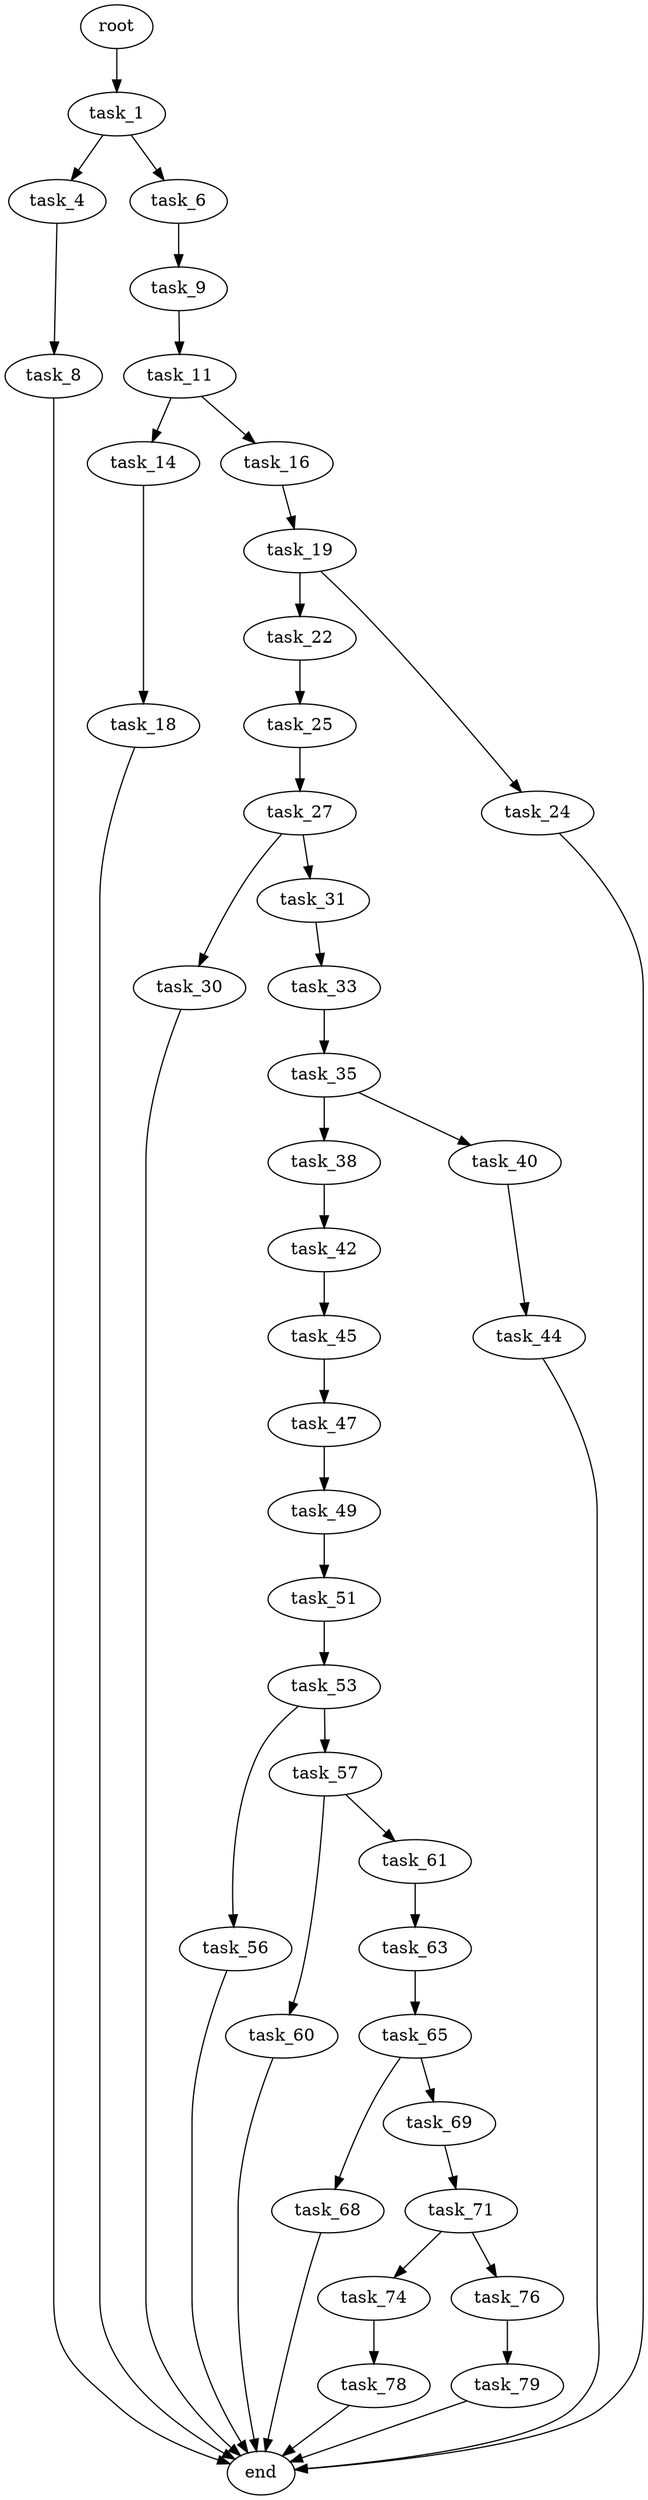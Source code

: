 digraph G {
  root [size="0.000000"];
  task_1 [size="7079424720.000000"];
  task_4 [size="57694148097.000000"];
  task_6 [size="1045354771460.000000"];
  task_8 [size="4007190189.000000"];
  task_9 [size="2843970324.000000"];
  task_11 [size="111358575481.000000"];
  task_14 [size="134217728000.000000"];
  task_16 [size="134217728000.000000"];
  task_18 [size="1328373180.000000"];
  task_19 [size="1073741824000.000000"];
  task_22 [size="1073741824000.000000"];
  task_24 [size="16518592632.000000"];
  task_25 [size="18777414526.000000"];
  task_27 [size="782757789696.000000"];
  task_30 [size="29915321491.000000"];
  task_31 [size="276364144850.000000"];
  task_33 [size="16967958937.000000"];
  task_35 [size="68998606207.000000"];
  task_38 [size="9735444432.000000"];
  task_40 [size="2771007882.000000"];
  task_42 [size="977690450.000000"];
  task_44 [size="26284062639.000000"];
  task_45 [size="549755813888.000000"];
  task_47 [size="4819866098.000000"];
  task_49 [size="68719476736.000000"];
  task_51 [size="7399832911.000000"];
  task_53 [size="16432479690.000000"];
  task_56 [size="1244852032475.000000"];
  task_57 [size="782757789696.000000"];
  task_60 [size="4764808213.000000"];
  task_61 [size="2080928755.000000"];
  task_63 [size="119965308021.000000"];
  task_65 [size="449708212687.000000"];
  task_68 [size="193400845509.000000"];
  task_69 [size="68719476736.000000"];
  task_71 [size="377161758278.000000"];
  task_74 [size="463183160587.000000"];
  task_76 [size="134217728000.000000"];
  task_78 [size="593148192846.000000"];
  task_79 [size="666662430089.000000"];
  end [size="0.000000"];

  root -> task_1 [size="1.000000"];
  task_1 -> task_4 [size="411041792.000000"];
  task_1 -> task_6 [size="411041792.000000"];
  task_4 -> task_8 [size="209715200.000000"];
  task_6 -> task_9 [size="679477248.000000"];
  task_8 -> end [size="1.000000"];
  task_9 -> task_11 [size="134217728.000000"];
  task_11 -> task_14 [size="301989888.000000"];
  task_11 -> task_16 [size="301989888.000000"];
  task_14 -> task_18 [size="209715200.000000"];
  task_16 -> task_19 [size="209715200.000000"];
  task_18 -> end [size="1.000000"];
  task_19 -> task_22 [size="838860800.000000"];
  task_19 -> task_24 [size="838860800.000000"];
  task_22 -> task_25 [size="838860800.000000"];
  task_24 -> end [size="1.000000"];
  task_25 -> task_27 [size="411041792.000000"];
  task_27 -> task_30 [size="679477248.000000"];
  task_27 -> task_31 [size="679477248.000000"];
  task_30 -> end [size="1.000000"];
  task_31 -> task_33 [size="536870912.000000"];
  task_33 -> task_35 [size="411041792.000000"];
  task_35 -> task_38 [size="301989888.000000"];
  task_35 -> task_40 [size="301989888.000000"];
  task_38 -> task_42 [size="536870912.000000"];
  task_40 -> task_44 [size="75497472.000000"];
  task_42 -> task_45 [size="33554432.000000"];
  task_44 -> end [size="1.000000"];
  task_45 -> task_47 [size="536870912.000000"];
  task_47 -> task_49 [size="301989888.000000"];
  task_49 -> task_51 [size="134217728.000000"];
  task_51 -> task_53 [size="134217728.000000"];
  task_53 -> task_56 [size="679477248.000000"];
  task_53 -> task_57 [size="679477248.000000"];
  task_56 -> end [size="1.000000"];
  task_57 -> task_60 [size="679477248.000000"];
  task_57 -> task_61 [size="679477248.000000"];
  task_60 -> end [size="1.000000"];
  task_61 -> task_63 [size="33554432.000000"];
  task_63 -> task_65 [size="536870912.000000"];
  task_65 -> task_68 [size="679477248.000000"];
  task_65 -> task_69 [size="679477248.000000"];
  task_68 -> end [size="1.000000"];
  task_69 -> task_71 [size="134217728.000000"];
  task_71 -> task_74 [size="679477248.000000"];
  task_71 -> task_76 [size="679477248.000000"];
  task_74 -> task_78 [size="411041792.000000"];
  task_76 -> task_79 [size="209715200.000000"];
  task_78 -> end [size="1.000000"];
  task_79 -> end [size="1.000000"];
}
